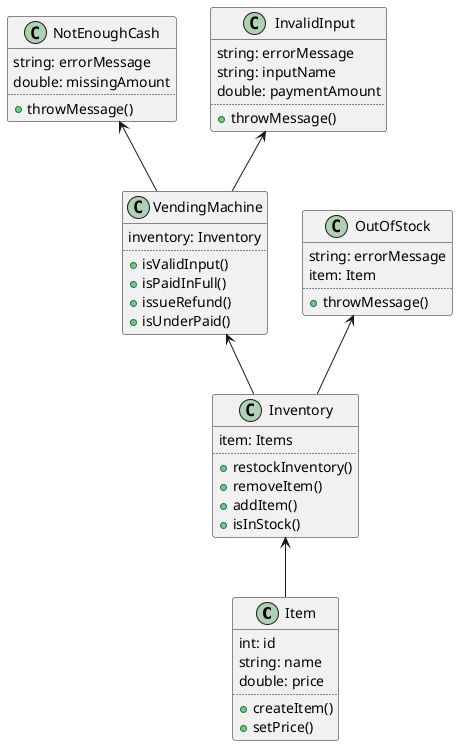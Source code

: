 @startuml

class Item{
int: id
string: name
double: price
..
+ createItem()
+ setPrice()
}

class Inventory{
item: Items
..
+ restockInventory()
+ removeItem()
+ addItem()
+ isInStock()
}

class VendingMachine{
inventory: Inventory
..
+ isValidInput()
+ isPaidInFull()
+ issueRefund()
+ isUnderPaid()
}

class NotEnoughCash{
string: errorMessage
double: missingAmount
..
+ throwMessage()
}

class InvalidInput{
string: errorMessage
string: inputName
double: paymentAmount
..
+ throwMessage()
}

class OutOfStock{
string: errorMessage
item: Item
..
+ throwMessage()
}

Inventory <-- Item
VendingMachine <-- Inventory

OutOfStock <-- Inventory
NotEnoughCash <-- VendingMachine
InvalidInput <-- VendingMachine
@enduml
